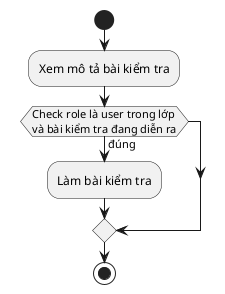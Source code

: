 @startuml LamBaiKiemTraKahoot
start
:Xem mô tả bài kiểm tra;
if (Check role là user trong lớp\nvà bài kiểm tra đang diễn ra) is (đúng) then
:Làm bài kiểm tra;
endif
stop
@enduml